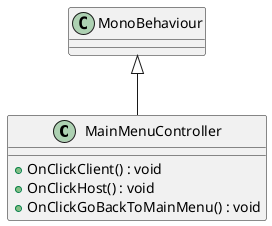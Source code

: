 @startuml
class MainMenuController {
    + OnClickClient() : void
    + OnClickHost() : void
    + OnClickGoBackToMainMenu() : void
}
MonoBehaviour <|-- MainMenuController
@enduml
